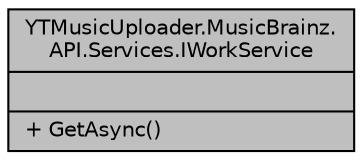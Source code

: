 digraph "YTMusicUploader.MusicBrainz.API.Services.IWorkService"
{
 // LATEX_PDF_SIZE
  edge [fontname="Helvetica",fontsize="10",labelfontname="Helvetica",labelfontsize="10"];
  node [fontname="Helvetica",fontsize="10",shape=record];
  Node1 [label="{YTMusicUploader.MusicBrainz.\lAPI.Services.IWorkService\n||+ GetAsync()\l}",height=0.2,width=0.4,color="black", fillcolor="grey75", style="filled", fontcolor="black",tooltip=" "];
}
